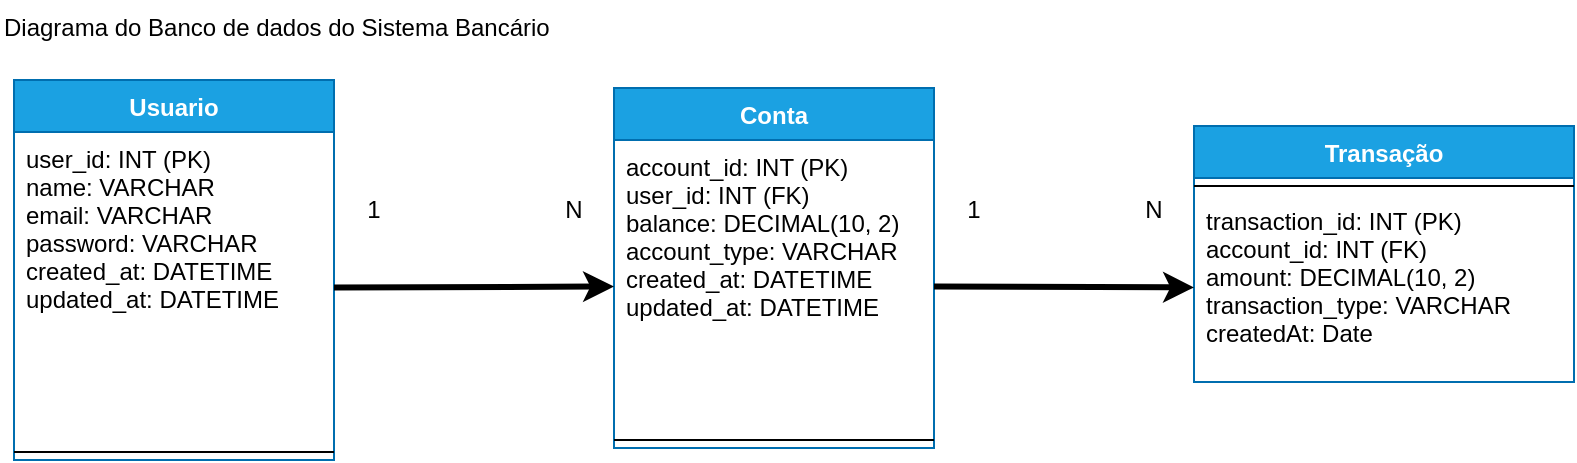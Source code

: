 <mxfile>
    <diagram id="He4tzvjI52R5dhE2VPA6" name="context map">
        <mxGraphModel dx="1203" dy="1101" grid="0" gridSize="10" guides="1" tooltips="1" connect="1" arrows="1" fold="1" page="1" pageScale="1" pageWidth="827" pageHeight="1169" background="#ffffff" math="0" shadow="0">
            <root>
                <mxCell id="FyRxH1oCdhP5VFCKJsgi-0"/>
                <mxCell id="FyRxH1oCdhP5VFCKJsgi-1" parent="FyRxH1oCdhP5VFCKJsgi-0"/>
                <mxCell id="0" value="Usuario" style="swimlane;fontStyle=1;align=center;verticalAlign=top;childLayout=stackLayout;horizontal=1;startSize=26;horizontalStack=0;resizeParent=1;resizeParentMax=0;resizeLast=0;collapsible=1;marginBottom=0;fontColor=#ffffff;fillColor=#1ba1e2;strokeColor=#006EAF;" vertex="1" parent="FyRxH1oCdhP5VFCKJsgi-1">
                    <mxGeometry x="31" y="53" width="160" height="190" as="geometry">
                        <mxRectangle x="120" y="90" width="60" height="26" as="alternateBounds"/>
                    </mxGeometry>
                </mxCell>
                <mxCell id="1" value="user_id: INT (PK)&#10;name: VARCHAR &#10;email: VARCHAR&#10;password: VARCHAR&#10;created_at: DATETIME&#10;updated_at: DATETIME&#10;" style="text;strokeColor=none;fillColor=none;align=left;verticalAlign=top;spacingLeft=4;spacingRight=4;overflow=hidden;rotatable=0;points=[[0,0.5],[1,0.5]];portConstraint=eastwest;fontColor=#000000;" vertex="1" parent="0">
                    <mxGeometry y="26" width="160" height="156" as="geometry"/>
                </mxCell>
                <mxCell id="2" value="" style="line;strokeWidth=1;fillColor=none;align=left;verticalAlign=middle;spacingTop=-1;spacingLeft=3;spacingRight=3;rotatable=0;labelPosition=right;points=[];portConstraint=eastwest;" vertex="1" parent="0">
                    <mxGeometry y="182" width="160" height="8" as="geometry"/>
                </mxCell>
                <mxCell id="4" value="Conta" style="swimlane;fontStyle=1;align=center;verticalAlign=top;childLayout=stackLayout;horizontal=1;startSize=26;horizontalStack=0;resizeParent=1;resizeParentMax=0;resizeLast=0;collapsible=1;marginBottom=0;fontColor=#ffffff;fillColor=#1ba1e2;strokeColor=#006EAF;" vertex="1" parent="FyRxH1oCdhP5VFCKJsgi-1">
                    <mxGeometry x="331" y="57" width="160" height="180" as="geometry">
                        <mxRectangle x="120" y="90" width="60" height="26" as="alternateBounds"/>
                    </mxGeometry>
                </mxCell>
                <mxCell id="5" value="account_id: INT (PK)&#10;user_id: INT (FK)&#10;balance: DECIMAL(10, 2)&#10;account_type: VARCHAR &#10;created_at: DATETIME&#10;updated_at: DATETIME" style="text;strokeColor=none;fillColor=none;align=left;verticalAlign=top;spacingLeft=4;spacingRight=4;overflow=hidden;rotatable=0;points=[[0,0.5],[1,0.5]];portConstraint=eastwest;fontColor=#000000;" vertex="1" parent="4">
                    <mxGeometry y="26" width="160" height="146" as="geometry"/>
                </mxCell>
                <mxCell id="6" value="" style="line;strokeWidth=1;fillColor=none;align=left;verticalAlign=middle;spacingTop=-1;spacingLeft=3;spacingRight=3;rotatable=0;labelPosition=right;points=[];portConstraint=eastwest;" vertex="1" parent="4">
                    <mxGeometry y="172" width="160" height="8" as="geometry"/>
                </mxCell>
                <mxCell id="8" value="Transação" style="swimlane;fontStyle=1;align=center;verticalAlign=top;childLayout=stackLayout;horizontal=1;startSize=26;horizontalStack=0;resizeParent=1;resizeParentMax=0;resizeLast=0;collapsible=1;marginBottom=0;fontColor=#ffffff;fillColor=#1ba1e2;strokeColor=#006EAF;" vertex="1" parent="FyRxH1oCdhP5VFCKJsgi-1">
                    <mxGeometry x="621" y="76" width="190" height="128" as="geometry">
                        <mxRectangle x="120" y="90" width="60" height="26" as="alternateBounds"/>
                    </mxGeometry>
                </mxCell>
                <mxCell id="10" value="" style="line;strokeWidth=1;fillColor=none;align=left;verticalAlign=middle;spacingTop=-1;spacingLeft=3;spacingRight=3;rotatable=0;labelPosition=right;points=[];portConstraint=eastwest;" vertex="1" parent="8">
                    <mxGeometry y="26" width="190" height="8" as="geometry"/>
                </mxCell>
                <mxCell id="9" value="transaction_id: INT (PK)&#10;account_id: INT (FK)&#10;amount: DECIMAL(10, 2)&#10;transaction_type: VARCHAR&#10;createdAt: Date&#10;" style="text;strokeColor=none;fillColor=none;align=left;verticalAlign=top;spacingLeft=4;spacingRight=4;overflow=hidden;rotatable=0;points=[[0,0.5],[1,0.5]];portConstraint=eastwest;fontColor=#000000;" vertex="1" parent="8">
                    <mxGeometry y="34" width="190" height="94" as="geometry"/>
                </mxCell>
                <mxCell id="12" style="edgeStyle=none;html=1;fontColor=#000000;strokeWidth=3;strokeColor=#000000;" edge="1" parent="FyRxH1oCdhP5VFCKJsgi-1" source="1" target="5">
                    <mxGeometry relative="1" as="geometry"/>
                </mxCell>
                <mxCell id="13" style="edgeStyle=none;html=1;fontColor=#000000;strokeWidth=3;strokeColor=#000000;" edge="1" parent="FyRxH1oCdhP5VFCKJsgi-1" source="5" target="9">
                    <mxGeometry relative="1" as="geometry"/>
                </mxCell>
                <mxCell id="14" value="1" style="text;html=1;strokeColor=none;fillColor=none;align=center;verticalAlign=middle;whiteSpace=wrap;rounded=0;fontColor=#000000;" vertex="1" parent="FyRxH1oCdhP5VFCKJsgi-1">
                    <mxGeometry x="181" y="103" width="60" height="30" as="geometry"/>
                </mxCell>
                <mxCell id="15" value="N" style="text;html=1;strokeColor=none;fillColor=none;align=center;verticalAlign=middle;whiteSpace=wrap;rounded=0;fontColor=#000000;" vertex="1" parent="FyRxH1oCdhP5VFCKJsgi-1">
                    <mxGeometry x="281" y="103" width="60" height="30" as="geometry"/>
                </mxCell>
                <mxCell id="16" value="1" style="text;html=1;strokeColor=none;fillColor=none;align=center;verticalAlign=middle;whiteSpace=wrap;rounded=0;fontColor=#000000;" vertex="1" parent="FyRxH1oCdhP5VFCKJsgi-1">
                    <mxGeometry x="481" y="103" width="60" height="30" as="geometry"/>
                </mxCell>
                <mxCell id="17" value="N" style="text;html=1;strokeColor=none;fillColor=none;align=center;verticalAlign=middle;whiteSpace=wrap;rounded=0;fontColor=#000000;" vertex="1" parent="FyRxH1oCdhP5VFCKJsgi-1">
                    <mxGeometry x="571" y="103" width="60" height="30" as="geometry"/>
                </mxCell>
                <mxCell id="18" value="Diagrama do Banco de dados do Sistema Bancário" style="text;whiteSpace=wrap;html=1;fontColor=#000000;" vertex="1" parent="FyRxH1oCdhP5VFCKJsgi-1">
                    <mxGeometry x="24" y="13" width="296" height="40" as="geometry"/>
                </mxCell>
            </root>
        </mxGraphModel>
    </diagram>
</mxfile>